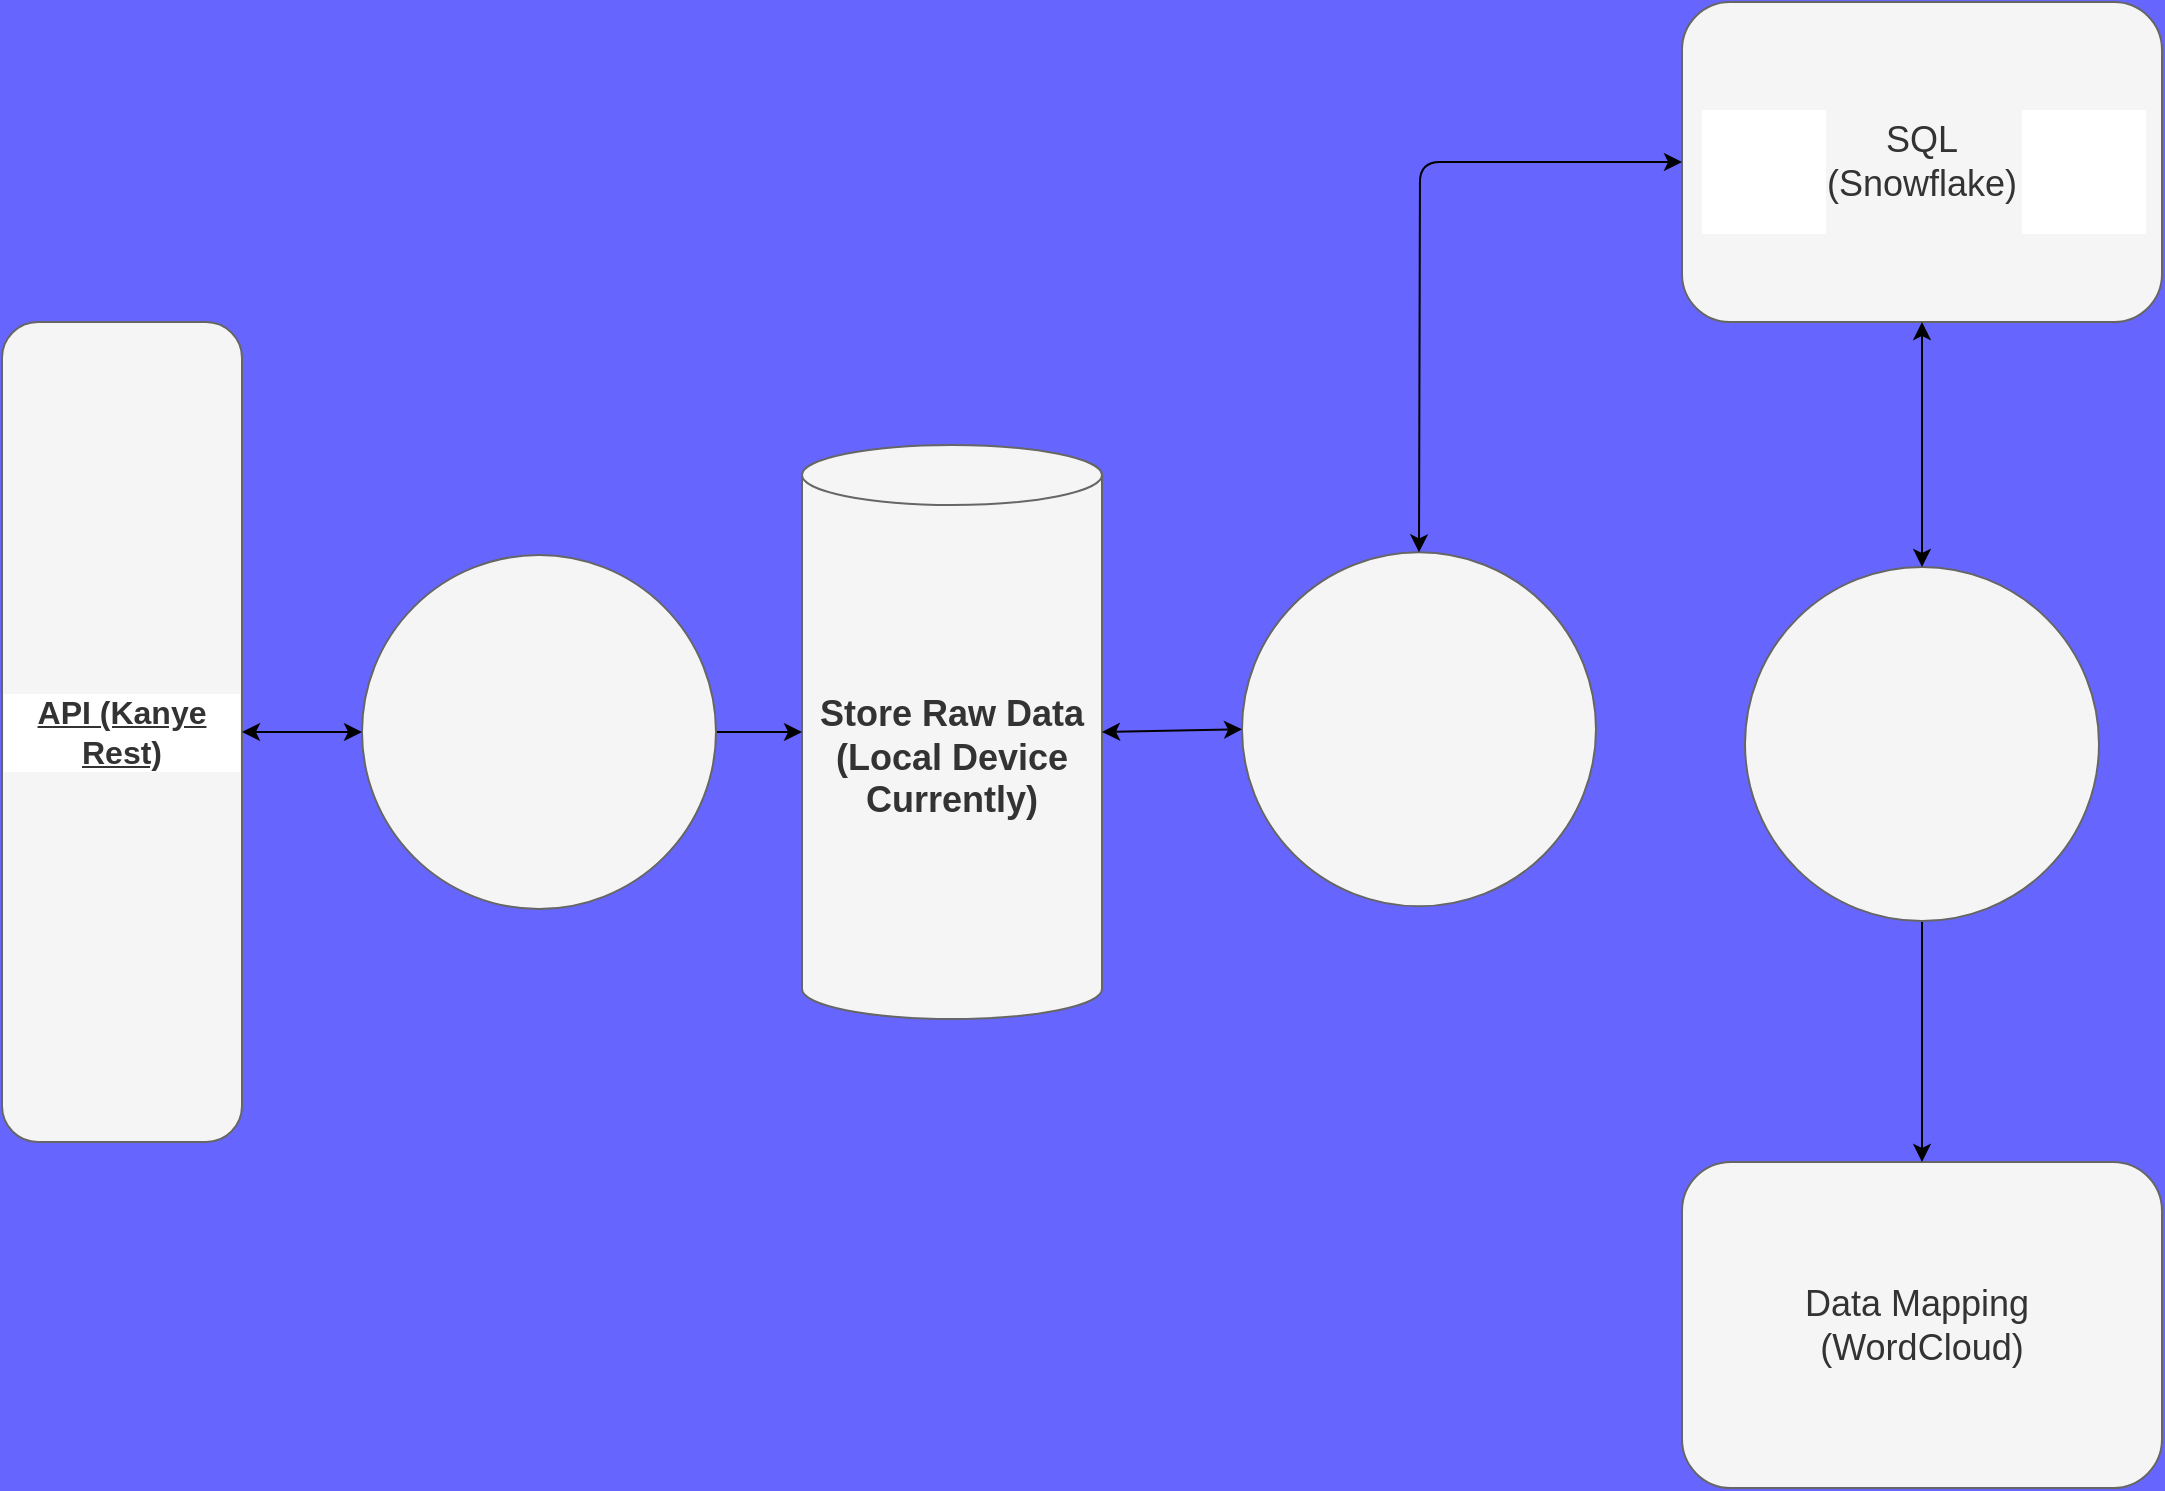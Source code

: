 <mxfile>
    <diagram id="3qPJ8z4MUcS7tAUlsb_Y" name="Page-1">
        <mxGraphModel dx="564" dy="229" grid="1" gridSize="10" guides="1" tooltips="1" connect="1" arrows="1" fold="1" page="1" pageScale="1" pageWidth="1169" pageHeight="827" background="#6666FF" math="0" shadow="0">
            <root>
                <mxCell id="0"/>
                <mxCell id="1" parent="0"/>
                <mxCell id="UQv44yCxGu9vo70Qh5Rw-1" value="API (Kanye Rest)" style="whiteSpace=wrap;html=1;fontStyle=5;fontSize=16;labelBackgroundColor=#ffffff;rounded=1;fillColor=#f5f5f5;strokeColor=#666666;fontColor=#333333;" parent="1" vertex="1">
                    <mxGeometry x="40" y="200" width="120" height="410" as="geometry"/>
                </mxCell>
                <mxCell id="UQv44yCxGu9vo70Qh5Rw-6" value="&lt;font style=&quot;font-size: 18px&quot;&gt;SQL&lt;br&gt;(Snowflake)&lt;/font&gt;" style="whiteSpace=wrap;html=1;rounded=1;fillColor=#f5f5f5;strokeColor=#666666;fontColor=#333333;" parent="1" vertex="1">
                    <mxGeometry x="880" y="40" width="240" height="160" as="geometry"/>
                </mxCell>
                <mxCell id="UQv44yCxGu9vo70Qh5Rw-7" value="&lt;font style=&quot;font-size: 18px&quot;&gt;Data Mapping&amp;nbsp;&lt;br&gt;(WordCloud)&lt;br&gt;&lt;/font&gt;" style="whiteSpace=wrap;html=1;rounded=1;fillColor=#f5f5f5;strokeColor=#666666;fontColor=#333333;" parent="1" vertex="1">
                    <mxGeometry x="880" y="620" width="240" height="163" as="geometry"/>
                </mxCell>
                <mxCell id="uEB9PTpcWPlAE0JUYcz4-9" value="" style="shape=image;imageAspect=0;aspect=fixed;verticalLabelPosition=bottom;verticalAlign=top;image=https://cdn11.bigcommerce.com/s-balh3740/images/stencil/1280x1280/products/26297/46281/KanyeWest__85697.157.jpg?c=2;rotation=15;rounded=1;" parent="1" vertex="1">
                    <mxGeometry x="61.08" y="466.5" width="77.84" height="110" as="geometry"/>
                </mxCell>
                <mxCell id="0KMH2d6fpi9MCVuufjVP-2" value="&lt;span&gt;&lt;b&gt;&lt;font style=&quot;font-size: 18px&quot;&gt;Store Raw Data (Local Device Currently)&lt;/font&gt;&lt;/b&gt;&lt;/span&gt;" style="shape=cylinder3;whiteSpace=wrap;html=1;boundedLbl=1;backgroundOutline=1;size=15;rounded=1;fillColor=#f5f5f5;strokeColor=#666666;fontColor=#333333;" parent="1" vertex="1">
                    <mxGeometry x="440" y="261.5" width="150" height="287" as="geometry"/>
                </mxCell>
                <mxCell id="0KMH2d6fpi9MCVuufjVP-14" style="edgeStyle=orthogonalEdgeStyle;orthogonalLoop=1;jettySize=auto;html=1;exitX=1;exitY=0.5;exitDx=0;exitDy=0;entryX=0;entryY=0.5;entryDx=0;entryDy=0;entryPerimeter=0;" parent="1" source="0KMH2d6fpi9MCVuufjVP-4" target="0KMH2d6fpi9MCVuufjVP-2" edge="1">
                    <mxGeometry relative="1" as="geometry"/>
                </mxCell>
                <mxCell id="0KMH2d6fpi9MCVuufjVP-4" value="" style="ellipse;whiteSpace=wrap;html=1;aspect=fixed;rounded=1;fillColor=#f5f5f5;strokeColor=#666666;fontColor=#333333;" parent="1" vertex="1">
                    <mxGeometry x="220" y="316.5" width="177" height="177" as="geometry"/>
                </mxCell>
                <mxCell id="0KMH2d6fpi9MCVuufjVP-1" value="" style="shape=image;html=1;verticalAlign=top;verticalLabelPosition=bottom;labelBackgroundColor=#ffffff;imageAspect=0;aspect=fixed;image=https://cdn4.iconfinder.com/data/icons/logos-and-brands/512/267_Python_logo-128.png;rounded=1;" parent="1" vertex="1">
                    <mxGeometry x="244.5" y="338.5" width="128" height="128" as="geometry"/>
                </mxCell>
                <mxCell id="0KMH2d6fpi9MCVuufjVP-19" style="edgeStyle=orthogonalEdgeStyle;orthogonalLoop=1;jettySize=auto;html=1;exitX=0.5;exitY=1;exitDx=0;exitDy=0;entryX=0.5;entryY=0;entryDx=0;entryDy=0;" parent="1" source="0KMH2d6fpi9MCVuufjVP-5" target="UQv44yCxGu9vo70Qh5Rw-7" edge="1">
                    <mxGeometry relative="1" as="geometry"/>
                </mxCell>
                <mxCell id="0KMH2d6fpi9MCVuufjVP-5" value="" style="ellipse;whiteSpace=wrap;html=1;aspect=fixed;rounded=1;fillColor=#f5f5f5;strokeColor=#666666;fontColor=#333333;" parent="1" vertex="1">
                    <mxGeometry x="911.5" y="322.5" width="177" height="177" as="geometry"/>
                </mxCell>
                <mxCell id="0KMH2d6fpi9MCVuufjVP-6" value="" style="shape=image;html=1;verticalAlign=top;verticalLabelPosition=bottom;labelBackgroundColor=#ffffff;imageAspect=0;aspect=fixed;image=https://cdn4.iconfinder.com/data/icons/logos-and-brands/512/267_Python_logo-128.png;rounded=1;" parent="1" vertex="1">
                    <mxGeometry x="936" y="347" width="128" height="128" as="geometry"/>
                </mxCell>
                <mxCell id="0KMH2d6fpi9MCVuufjVP-7" value="" style="ellipse;whiteSpace=wrap;html=1;aspect=fixed;rounded=1;fillColor=#f5f5f5;strokeColor=#666666;fontColor=#333333;" parent="1" vertex="1">
                    <mxGeometry x="660" y="315.17" width="177" height="177" as="geometry"/>
                </mxCell>
                <mxCell id="0KMH2d6fpi9MCVuufjVP-8" value="" style="shape=image;html=1;verticalAlign=top;verticalLabelPosition=bottom;labelBackgroundColor=#ffffff;imageAspect=0;aspect=fixed;image=https://cdn4.iconfinder.com/data/icons/logos-and-brands/512/267_Python_logo-128.png;rounded=1;" parent="1" vertex="1">
                    <mxGeometry x="684.5" y="337.17" width="128" height="128" as="geometry"/>
                </mxCell>
                <mxCell id="0KMH2d6fpi9MCVuufjVP-13" value="" style="endArrow=classic;startArrow=classic;html=1;entryX=1;entryY=0.5;entryDx=0;entryDy=0;exitX=0;exitY=0.5;exitDx=0;exitDy=0;" parent="1" source="0KMH2d6fpi9MCVuufjVP-4" target="UQv44yCxGu9vo70Qh5Rw-1" edge="1">
                    <mxGeometry width="50" height="50" relative="1" as="geometry">
                        <mxPoint x="210" y="430" as="sourcePoint"/>
                        <mxPoint x="550" y="310" as="targetPoint"/>
                    </mxGeometry>
                </mxCell>
                <mxCell id="0KMH2d6fpi9MCVuufjVP-15" value="" style="endArrow=classic;startArrow=classic;html=1;entryX=0;entryY=0.5;entryDx=0;entryDy=0;exitX=1;exitY=0.5;exitDx=0;exitDy=0;exitPerimeter=0;" parent="1" source="0KMH2d6fpi9MCVuufjVP-2" target="0KMH2d6fpi9MCVuufjVP-7" edge="1">
                    <mxGeometry width="50" height="50" relative="1" as="geometry">
                        <mxPoint x="500" y="360" as="sourcePoint"/>
                        <mxPoint x="550" y="310" as="targetPoint"/>
                    </mxGeometry>
                </mxCell>
                <mxCell id="0KMH2d6fpi9MCVuufjVP-16" value="" style="endArrow=classic;startArrow=classic;html=1;entryX=0;entryY=0.5;entryDx=0;entryDy=0;exitX=0.5;exitY=0;exitDx=0;exitDy=0;" parent="1" source="0KMH2d6fpi9MCVuufjVP-7" target="UQv44yCxGu9vo70Qh5Rw-6" edge="1">
                    <mxGeometry width="50" height="50" relative="1" as="geometry">
                        <mxPoint x="500" y="360" as="sourcePoint"/>
                        <mxPoint x="550" y="310" as="targetPoint"/>
                        <Array as="points">
                            <mxPoint x="749" y="120"/>
                        </Array>
                    </mxGeometry>
                </mxCell>
                <mxCell id="0KMH2d6fpi9MCVuufjVP-17" value="" style="endArrow=classic;startArrow=classic;html=1;entryX=0.5;entryY=0;entryDx=0;entryDy=0;exitX=0.5;exitY=1;exitDx=0;exitDy=0;" parent="1" source="UQv44yCxGu9vo70Qh5Rw-6" target="0KMH2d6fpi9MCVuufjVP-5" edge="1">
                    <mxGeometry width="50" height="50" relative="1" as="geometry">
                        <mxPoint x="500" y="360" as="sourcePoint"/>
                        <mxPoint x="550" y="310" as="targetPoint"/>
                    </mxGeometry>
                </mxCell>
                <mxCell id="0KMH2d6fpi9MCVuufjVP-22" value="" style="shape=image;html=1;verticalAlign=top;verticalLabelPosition=bottom;labelBackgroundColor=#ffffff;imageAspect=0;aspect=fixed;image=https://cdn2.iconfinder.com/data/icons/free-color-outline-christmas/24/christmas-snow-snowflake-weather-winter-128.png;imageBackground=#ffffff;rounded=1;" parent="1" vertex="1">
                    <mxGeometry x="890" y="94" width="62" height="62" as="geometry"/>
                </mxCell>
                <mxCell id="0KMH2d6fpi9MCVuufjVP-24" value="" style="shape=image;html=1;verticalAlign=top;verticalLabelPosition=bottom;labelBackgroundColor=#ffffff;imageAspect=0;aspect=fixed;image=https://cdn2.iconfinder.com/data/icons/free-color-outline-christmas/24/christmas-snow-snowflake-weather-winter-128.png;imageBackground=#ffffff;rounded=1;" parent="1" vertex="1">
                    <mxGeometry x="1050" y="94" width="62" height="62" as="geometry"/>
                </mxCell>
            </root>
        </mxGraphModel>
    </diagram>
</mxfile>
